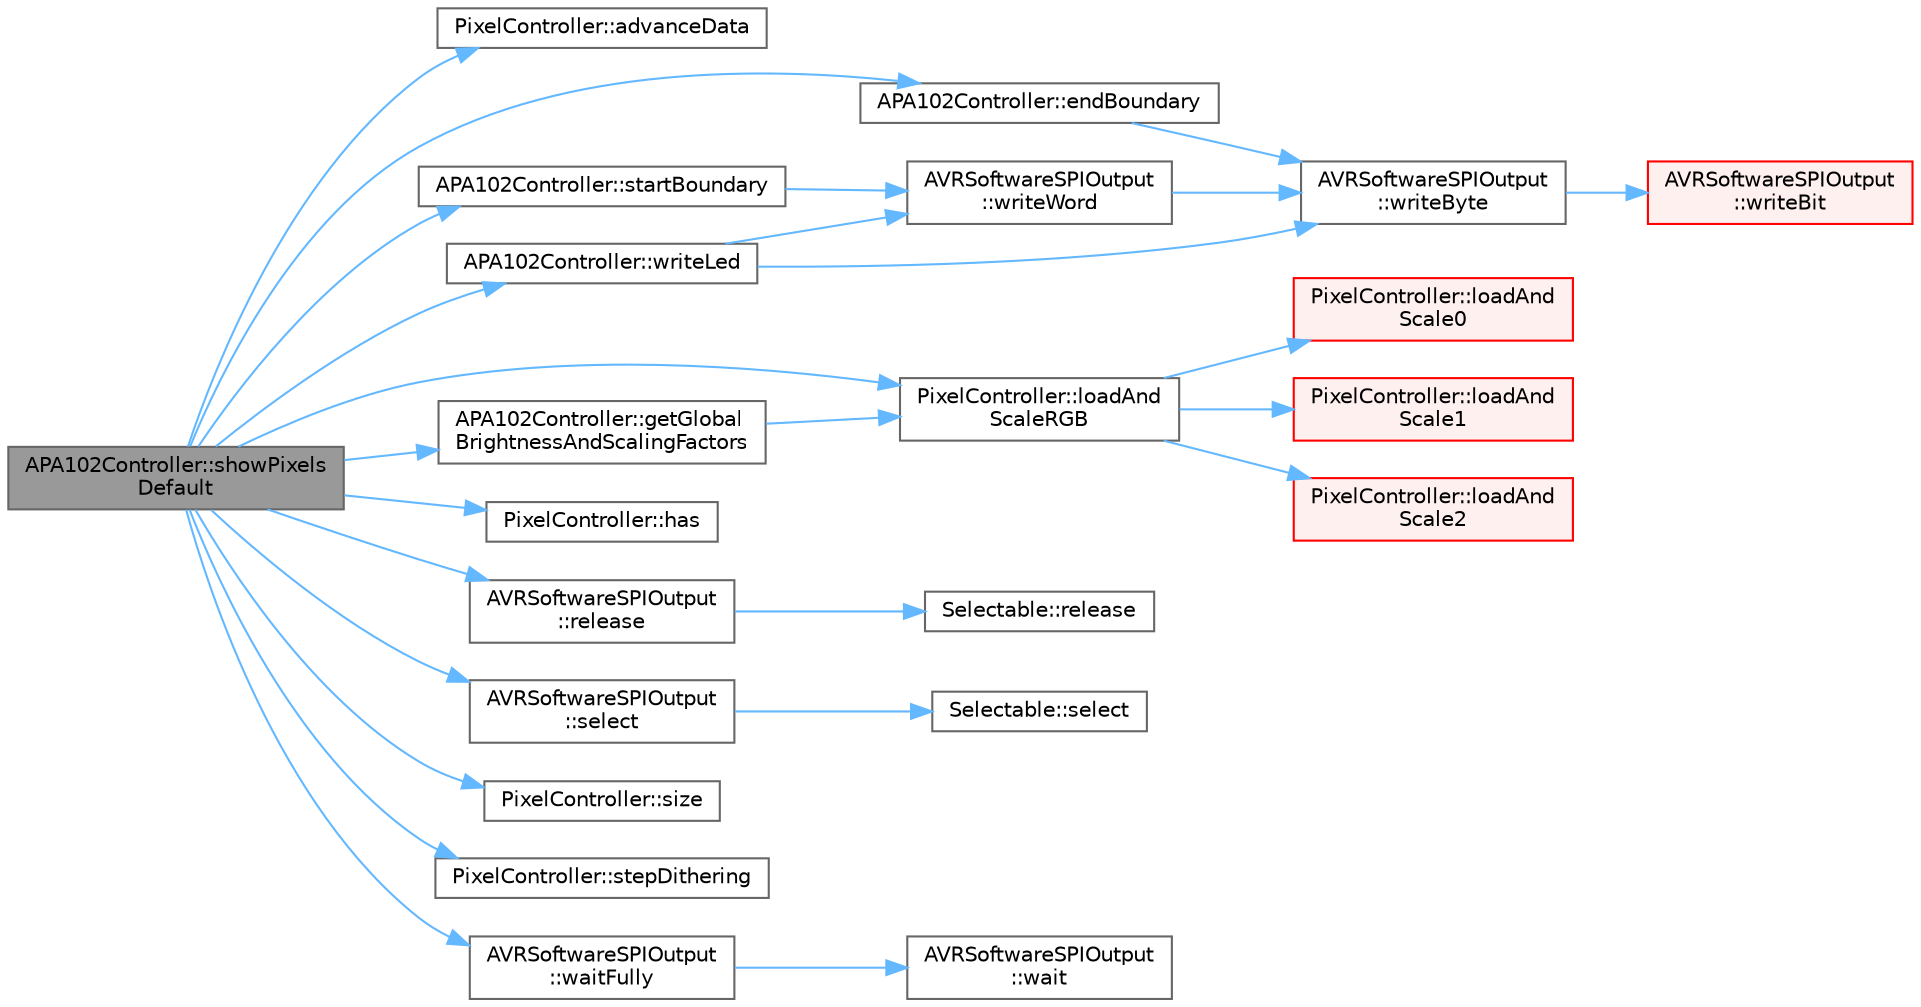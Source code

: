 digraph "APA102Controller::showPixelsDefault"
{
 // LATEX_PDF_SIZE
  bgcolor="transparent";
  edge [fontname=Helvetica,fontsize=10,labelfontname=Helvetica,labelfontsize=10];
  node [fontname=Helvetica,fontsize=10,shape=box,height=0.2,width=0.4];
  rankdir="LR";
  Node1 [id="Node000001",label="APA102Controller::showPixels\lDefault",height=0.2,width=0.4,color="gray40", fillcolor="grey60", style="filled", fontcolor="black",tooltip=" "];
  Node1 -> Node2 [id="edge1_Node000001_Node000002",color="steelblue1",style="solid",tooltip=" "];
  Node2 [id="Node000002",label="PixelController::advanceData",height=0.2,width=0.4,color="grey40", fillcolor="white", style="filled",URL="$d0/dee/struct_pixel_controller.html#ab44f62f166d162bd1e3b095b368feef2",tooltip="Advance the data pointer forward, adjust position counter."];
  Node1 -> Node3 [id="edge2_Node000001_Node000003",color="steelblue1",style="solid",tooltip=" "];
  Node3 [id="Node000003",label="APA102Controller::endBoundary",height=0.2,width=0.4,color="grey40", fillcolor="white", style="filled",URL="$df/d0d/group___clocked_chipsets.html#ac9676b78658ebcab74033429c5c046f8",tooltip=" "];
  Node3 -> Node4 [id="edge3_Node000003_Node000004",color="steelblue1",style="solid",tooltip=" "];
  Node4 [id="Node000004",label="AVRSoftwareSPIOutput\l::writeByte",height=0.2,width=0.4,color="grey40", fillcolor="white", style="filled",URL="$dc/d57/class_a_v_r_software_s_p_i_output.html#a58393081ec8c54bd6968642b89e8bd43",tooltip="Write a single byte over SPI."];
  Node4 -> Node5 [id="edge4_Node000004_Node000005",color="steelblue1",style="solid",tooltip=" "];
  Node5 [id="Node000005",label="AVRSoftwareSPIOutput\l::writeBit",height=0.2,width=0.4,color="red", fillcolor="#FFF0F0", style="filled",URL="$dc/d57/class_a_v_r_software_s_p_i_output.html#ad13d8cd559302413e8c885aab5ad7497",tooltip="Write the BIT'th bit out via SPI, setting the data pin then strobing the clock."];
  Node1 -> Node9 [id="edge5_Node000001_Node000009",color="steelblue1",style="solid",tooltip=" "];
  Node9 [id="Node000009",label="APA102Controller::getGlobal\lBrightnessAndScalingFactors",height=0.2,width=0.4,color="grey40", fillcolor="white", style="filled",URL="$df/d0d/group___clocked_chipsets.html#a299c89c516c1c32935e75f492137d872",tooltip=" "];
  Node9 -> Node10 [id="edge6_Node000009_Node000010",color="steelblue1",style="solid",tooltip=" "];
  Node10 [id="Node000010",label="PixelController::loadAnd\lScaleRGB",height=0.2,width=0.4,color="grey40", fillcolor="white", style="filled",URL="$d0/dee/struct_pixel_controller.html#a3c10f0dd3838aa2b18d28a20393c9333",tooltip=" "];
  Node10 -> Node11 [id="edge7_Node000010_Node000011",color="steelblue1",style="solid",tooltip=" "];
  Node11 [id="Node000011",label="PixelController::loadAnd\lScale0",height=0.2,width=0.4,color="red", fillcolor="#FFF0F0", style="filled",URL="$d0/dee/struct_pixel_controller.html#a4afe8b8ec93c89308fe185b1eb164ff6",tooltip="non-template alias of loadAndScale<0>()"];
  Node10 -> Node16 [id="edge8_Node000010_Node000016",color="steelblue1",style="solid",tooltip=" "];
  Node16 [id="Node000016",label="PixelController::loadAnd\lScale1",height=0.2,width=0.4,color="red", fillcolor="#FFF0F0", style="filled",URL="$d0/dee/struct_pixel_controller.html#ae570967d1b674970cf472feb379f248f",tooltip="non-template alias of loadAndScale<1>()"];
  Node10 -> Node17 [id="edge9_Node000010_Node000017",color="steelblue1",style="solid",tooltip=" "];
  Node17 [id="Node000017",label="PixelController::loadAnd\lScale2",height=0.2,width=0.4,color="red", fillcolor="#FFF0F0", style="filled",URL="$d0/dee/struct_pixel_controller.html#af5a5f12205a4187aa4df499b8224ed35",tooltip="non-template alias of loadAndScale<2>()"];
  Node1 -> Node18 [id="edge10_Node000001_Node000018",color="steelblue1",style="solid",tooltip=" "];
  Node18 [id="Node000018",label="PixelController::has",height=0.2,width=0.4,color="grey40", fillcolor="white", style="filled",URL="$d0/dee/struct_pixel_controller.html#ac13f3e00855fcf6125ea27543c2fb48c",tooltip="Do we have n pixels left to process?"];
  Node1 -> Node10 [id="edge11_Node000001_Node000010",color="steelblue1",style="solid",tooltip=" "];
  Node1 -> Node19 [id="edge12_Node000001_Node000019",color="steelblue1",style="solid",tooltip=" "];
  Node19 [id="Node000019",label="AVRSoftwareSPIOutput\l::release",height=0.2,width=0.4,color="grey40", fillcolor="white", style="filled",URL="$dc/d57/class_a_v_r_software_s_p_i_output.html#a677ab5b52bbd6011d48c3a14e3ebdcb2",tooltip="Release the SPI chip select line."];
  Node19 -> Node20 [id="edge13_Node000019_Node000020",color="steelblue1",style="solid",tooltip=" "];
  Node20 [id="Node000020",label="Selectable::release",height=0.2,width=0.4,color="grey40", fillcolor="white", style="filled",URL="$dd/da1/class_selectable.html#a190c264a07995c20d72ea5d52eb60e47",tooltip="Release this object."];
  Node1 -> Node21 [id="edge14_Node000001_Node000021",color="steelblue1",style="solid",tooltip=" "];
  Node21 [id="Node000021",label="AVRSoftwareSPIOutput\l::select",height=0.2,width=0.4,color="grey40", fillcolor="white", style="filled",URL="$dc/d57/class_a_v_r_software_s_p_i_output.html#a15872bb6ae69fd5a5c04b246fe73740e",tooltip="Select the SPI output (chip select)"];
  Node21 -> Node22 [id="edge15_Node000021_Node000022",color="steelblue1",style="solid",tooltip=" "];
  Node22 [id="Node000022",label="Selectable::select",height=0.2,width=0.4,color="grey40", fillcolor="white", style="filled",URL="$dd/da1/class_selectable.html#a5536adac637a1c55c3778158c7f38840",tooltip="Select this object."];
  Node1 -> Node23 [id="edge16_Node000001_Node000023",color="steelblue1",style="solid",tooltip=" "];
  Node23 [id="Node000023",label="PixelController::size",height=0.2,width=0.4,color="grey40", fillcolor="white", style="filled",URL="$d0/dee/struct_pixel_controller.html#a85305135ad8ad18edcd32dfc7431c660",tooltip="Get the length of the LED strip."];
  Node1 -> Node24 [id="edge17_Node000001_Node000024",color="steelblue1",style="solid",tooltip=" "];
  Node24 [id="Node000024",label="APA102Controller::startBoundary",height=0.2,width=0.4,color="grey40", fillcolor="white", style="filled",URL="$df/d0d/group___clocked_chipsets.html#ab8d200f508aa910564b8db24c451c28b",tooltip=" "];
  Node24 -> Node25 [id="edge18_Node000024_Node000025",color="steelblue1",style="solid",tooltip=" "];
  Node25 [id="Node000025",label="AVRSoftwareSPIOutput\l::writeWord",height=0.2,width=0.4,color="grey40", fillcolor="white", style="filled",URL="$dc/d57/class_a_v_r_software_s_p_i_output.html#a34421832d232a692d08d39d87733acd8",tooltip="Write a word (two bytes) over SPI."];
  Node25 -> Node4 [id="edge19_Node000025_Node000004",color="steelblue1",style="solid",tooltip=" "];
  Node1 -> Node26 [id="edge20_Node000001_Node000026",color="steelblue1",style="solid",tooltip=" "];
  Node26 [id="Node000026",label="PixelController::stepDithering",height=0.2,width=0.4,color="grey40", fillcolor="white", style="filled",URL="$d0/dee/struct_pixel_controller.html#ac7cb7840989882cce60218ac43dbe8ef",tooltip="Step the dithering forward."];
  Node1 -> Node27 [id="edge21_Node000001_Node000027",color="steelblue1",style="solid",tooltip=" "];
  Node27 [id="Node000027",label="AVRSoftwareSPIOutput\l::waitFully",height=0.2,width=0.4,color="grey40", fillcolor="white", style="filled",URL="$dc/d57/class_a_v_r_software_s_p_i_output.html#abc475d3c1bd94b5d61e699f7f77af905",tooltip="Wait until the SPI subsystem is ready for more data to write."];
  Node27 -> Node28 [id="edge22_Node000027_Node000028",color="steelblue1",style="solid",tooltip=" "];
  Node28 [id="Node000028",label="AVRSoftwareSPIOutput\l::wait",height=0.2,width=0.4,color="grey40", fillcolor="white", style="filled",URL="$dc/d57/class_a_v_r_software_s_p_i_output.html#a15951c5c76cc43be5b8812d29da716dc",tooltip="Wait until the SPI subsystem is ready for more data to write."];
  Node1 -> Node29 [id="edge23_Node000001_Node000029",color="steelblue1",style="solid",tooltip=" "];
  Node29 [id="Node000029",label="APA102Controller::writeLed",height=0.2,width=0.4,color="grey40", fillcolor="white", style="filled",URL="$df/d0d/group___clocked_chipsets.html#a3e85825537bbd044569052476051a970",tooltip=" "];
  Node29 -> Node4 [id="edge24_Node000029_Node000004",color="steelblue1",style="solid",tooltip=" "];
  Node29 -> Node25 [id="edge25_Node000029_Node000025",color="steelblue1",style="solid",tooltip=" "];
}

